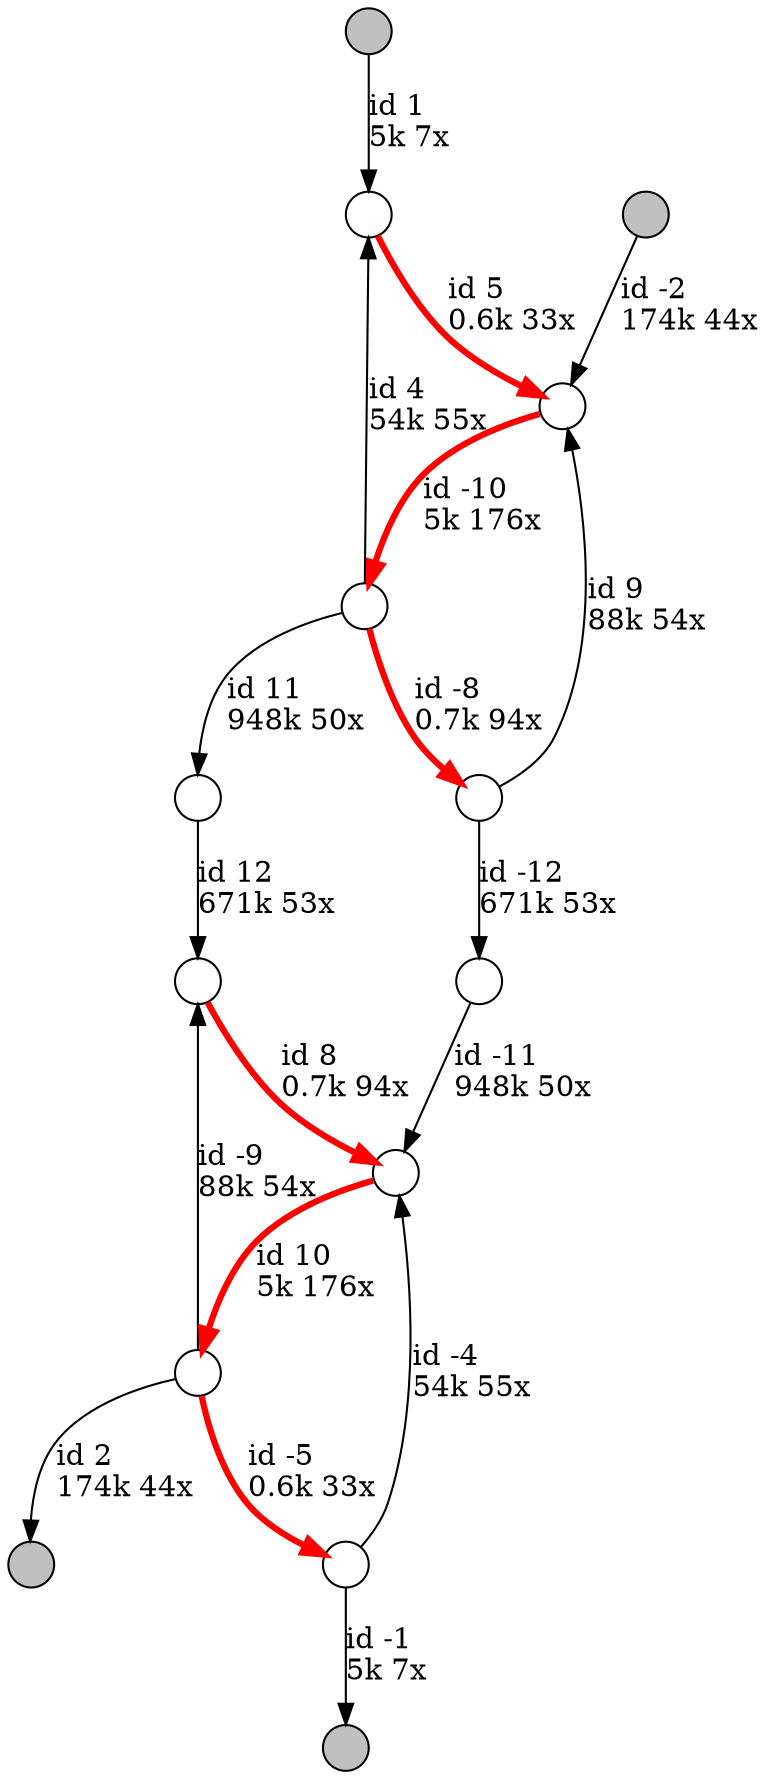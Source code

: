 digraph {
nodesep = 0.5;
node [shape = circle, label = "", height = 0.3];
"0" [style = "filled", fillcolor = "grey"];
"1" [style = "filled", fillcolor = "grey"];
"2" [style = "filled", fillcolor = "grey"];
"3" [style = "filled", fillcolor = "grey"];
"5" -> "4" [label = "id 12\l671k 53x", color = "black"] ;
"7" -> "6" [label = "id -5\l0.6k 33x", color = "red" , penwidth = 3] ;
"1" -> "8" [label = "id -2\l174k 44x", color = "black"] ;
"9" -> "8" [label = "id 5\l0.6k 33x", color = "red" , penwidth = 3] ;
"6" -> "10" [label = "id -4\l54k 55x", color = "black"] ;
"11" -> "9" [label = "id 4\l54k 55x", color = "black"] ;
"4" -> "10" [label = "id 8\l0.7k 94x", color = "red" , penwidth = 3] ;
"11" -> "12" [label = "id -8\l0.7k 94x", color = "red" , penwidth = 3] ;
"7" -> "4" [label = "id -9\l88k 54x", color = "black"] ;
"12" -> "13" [label = "id -12\l671k 53x", color = "black"] ;
"0" -> "9" [label = "id 1\l5k 7x", color = "black"] ;
"8" -> "11" [label = "id -10\l5k 176x", color = "red" , penwidth = 3] ;
"7" -> "2" [label = "id 2\l174k 44x", color = "black"] ;
"11" -> "5" [label = "id 11\l948k 50x", color = "black"] ;
"12" -> "8" [label = "id 9\l88k 54x", color = "black"] ;
"6" -> "3" [label = "id -1\l5k 7x", color = "black"] ;
"10" -> "7" [label = "id 10\l5k 176x", color = "red" , penwidth = 3] ;
"13" -> "10" [label = "id -11\l948k 50x", color = "black"] ;
}
